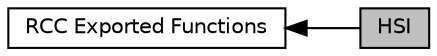 digraph "HSI"
{
  edge [fontname="Helvetica",fontsize="10",labelfontname="Helvetica",labelfontsize="10"];
  node [fontname="Helvetica",fontsize="10",shape=box];
  rankdir=LR;
  Node1 [label="HSI",height=0.2,width=0.4,color="black", fillcolor="grey75", style="filled", fontcolor="black",tooltip=" "];
  Node2 [label="RCC Exported Functions",height=0.2,width=0.4,color="black", fillcolor="white", style="filled",URL="$group__RCC__LL__Exported__Functions.html",tooltip=" "];
  Node2->Node1 [shape=plaintext, dir="back", style="solid"];
}
